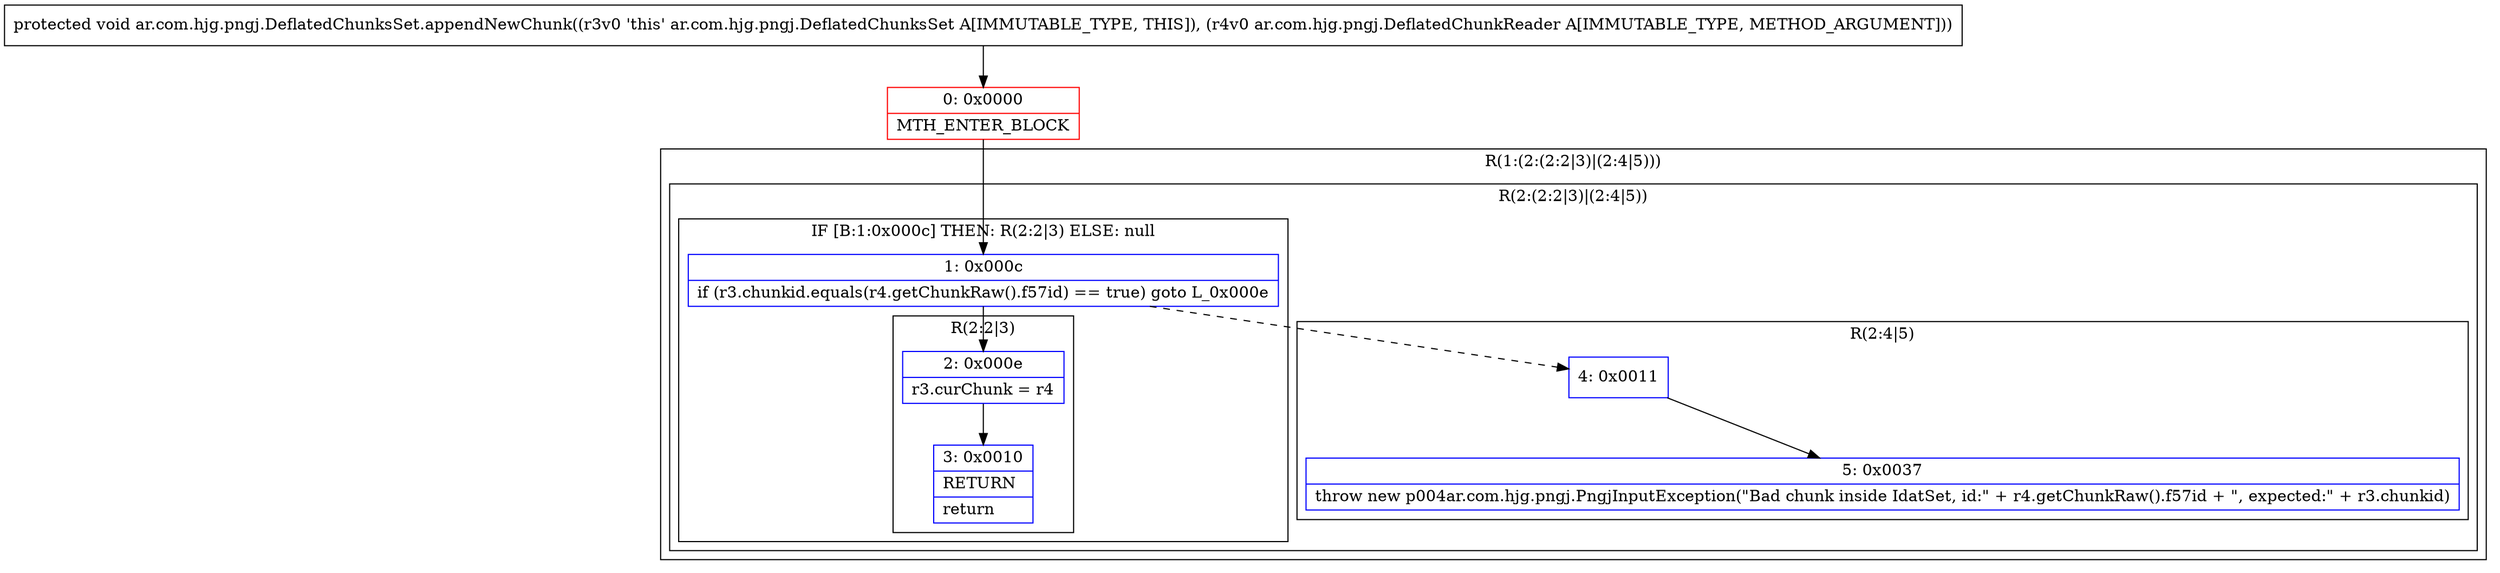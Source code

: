 digraph "CFG forar.com.hjg.pngj.DeflatedChunksSet.appendNewChunk(Lar\/com\/hjg\/pngj\/DeflatedChunkReader;)V" {
subgraph cluster_Region_346618014 {
label = "R(1:(2:(2:2|3)|(2:4|5)))";
node [shape=record,color=blue];
subgraph cluster_Region_2046688146 {
label = "R(2:(2:2|3)|(2:4|5))";
node [shape=record,color=blue];
subgraph cluster_IfRegion_2064166459 {
label = "IF [B:1:0x000c] THEN: R(2:2|3) ELSE: null";
node [shape=record,color=blue];
Node_1 [shape=record,label="{1\:\ 0x000c|if (r3.chunkid.equals(r4.getChunkRaw().f57id) == true) goto L_0x000e\l}"];
subgraph cluster_Region_1756647446 {
label = "R(2:2|3)";
node [shape=record,color=blue];
Node_2 [shape=record,label="{2\:\ 0x000e|r3.curChunk = r4\l}"];
Node_3 [shape=record,label="{3\:\ 0x0010|RETURN\l|return\l}"];
}
}
subgraph cluster_Region_990591382 {
label = "R(2:4|5)";
node [shape=record,color=blue];
Node_4 [shape=record,label="{4\:\ 0x0011}"];
Node_5 [shape=record,label="{5\:\ 0x0037|throw new p004ar.com.hjg.pngj.PngjInputException(\"Bad chunk inside IdatSet, id:\" + r4.getChunkRaw().f57id + \", expected:\" + r3.chunkid)\l}"];
}
}
}
Node_0 [shape=record,color=red,label="{0\:\ 0x0000|MTH_ENTER_BLOCK\l}"];
MethodNode[shape=record,label="{protected void ar.com.hjg.pngj.DeflatedChunksSet.appendNewChunk((r3v0 'this' ar.com.hjg.pngj.DeflatedChunksSet A[IMMUTABLE_TYPE, THIS]), (r4v0 ar.com.hjg.pngj.DeflatedChunkReader A[IMMUTABLE_TYPE, METHOD_ARGUMENT])) }"];
MethodNode -> Node_0;
Node_1 -> Node_2;
Node_1 -> Node_4[style=dashed];
Node_2 -> Node_3;
Node_4 -> Node_5;
Node_0 -> Node_1;
}

